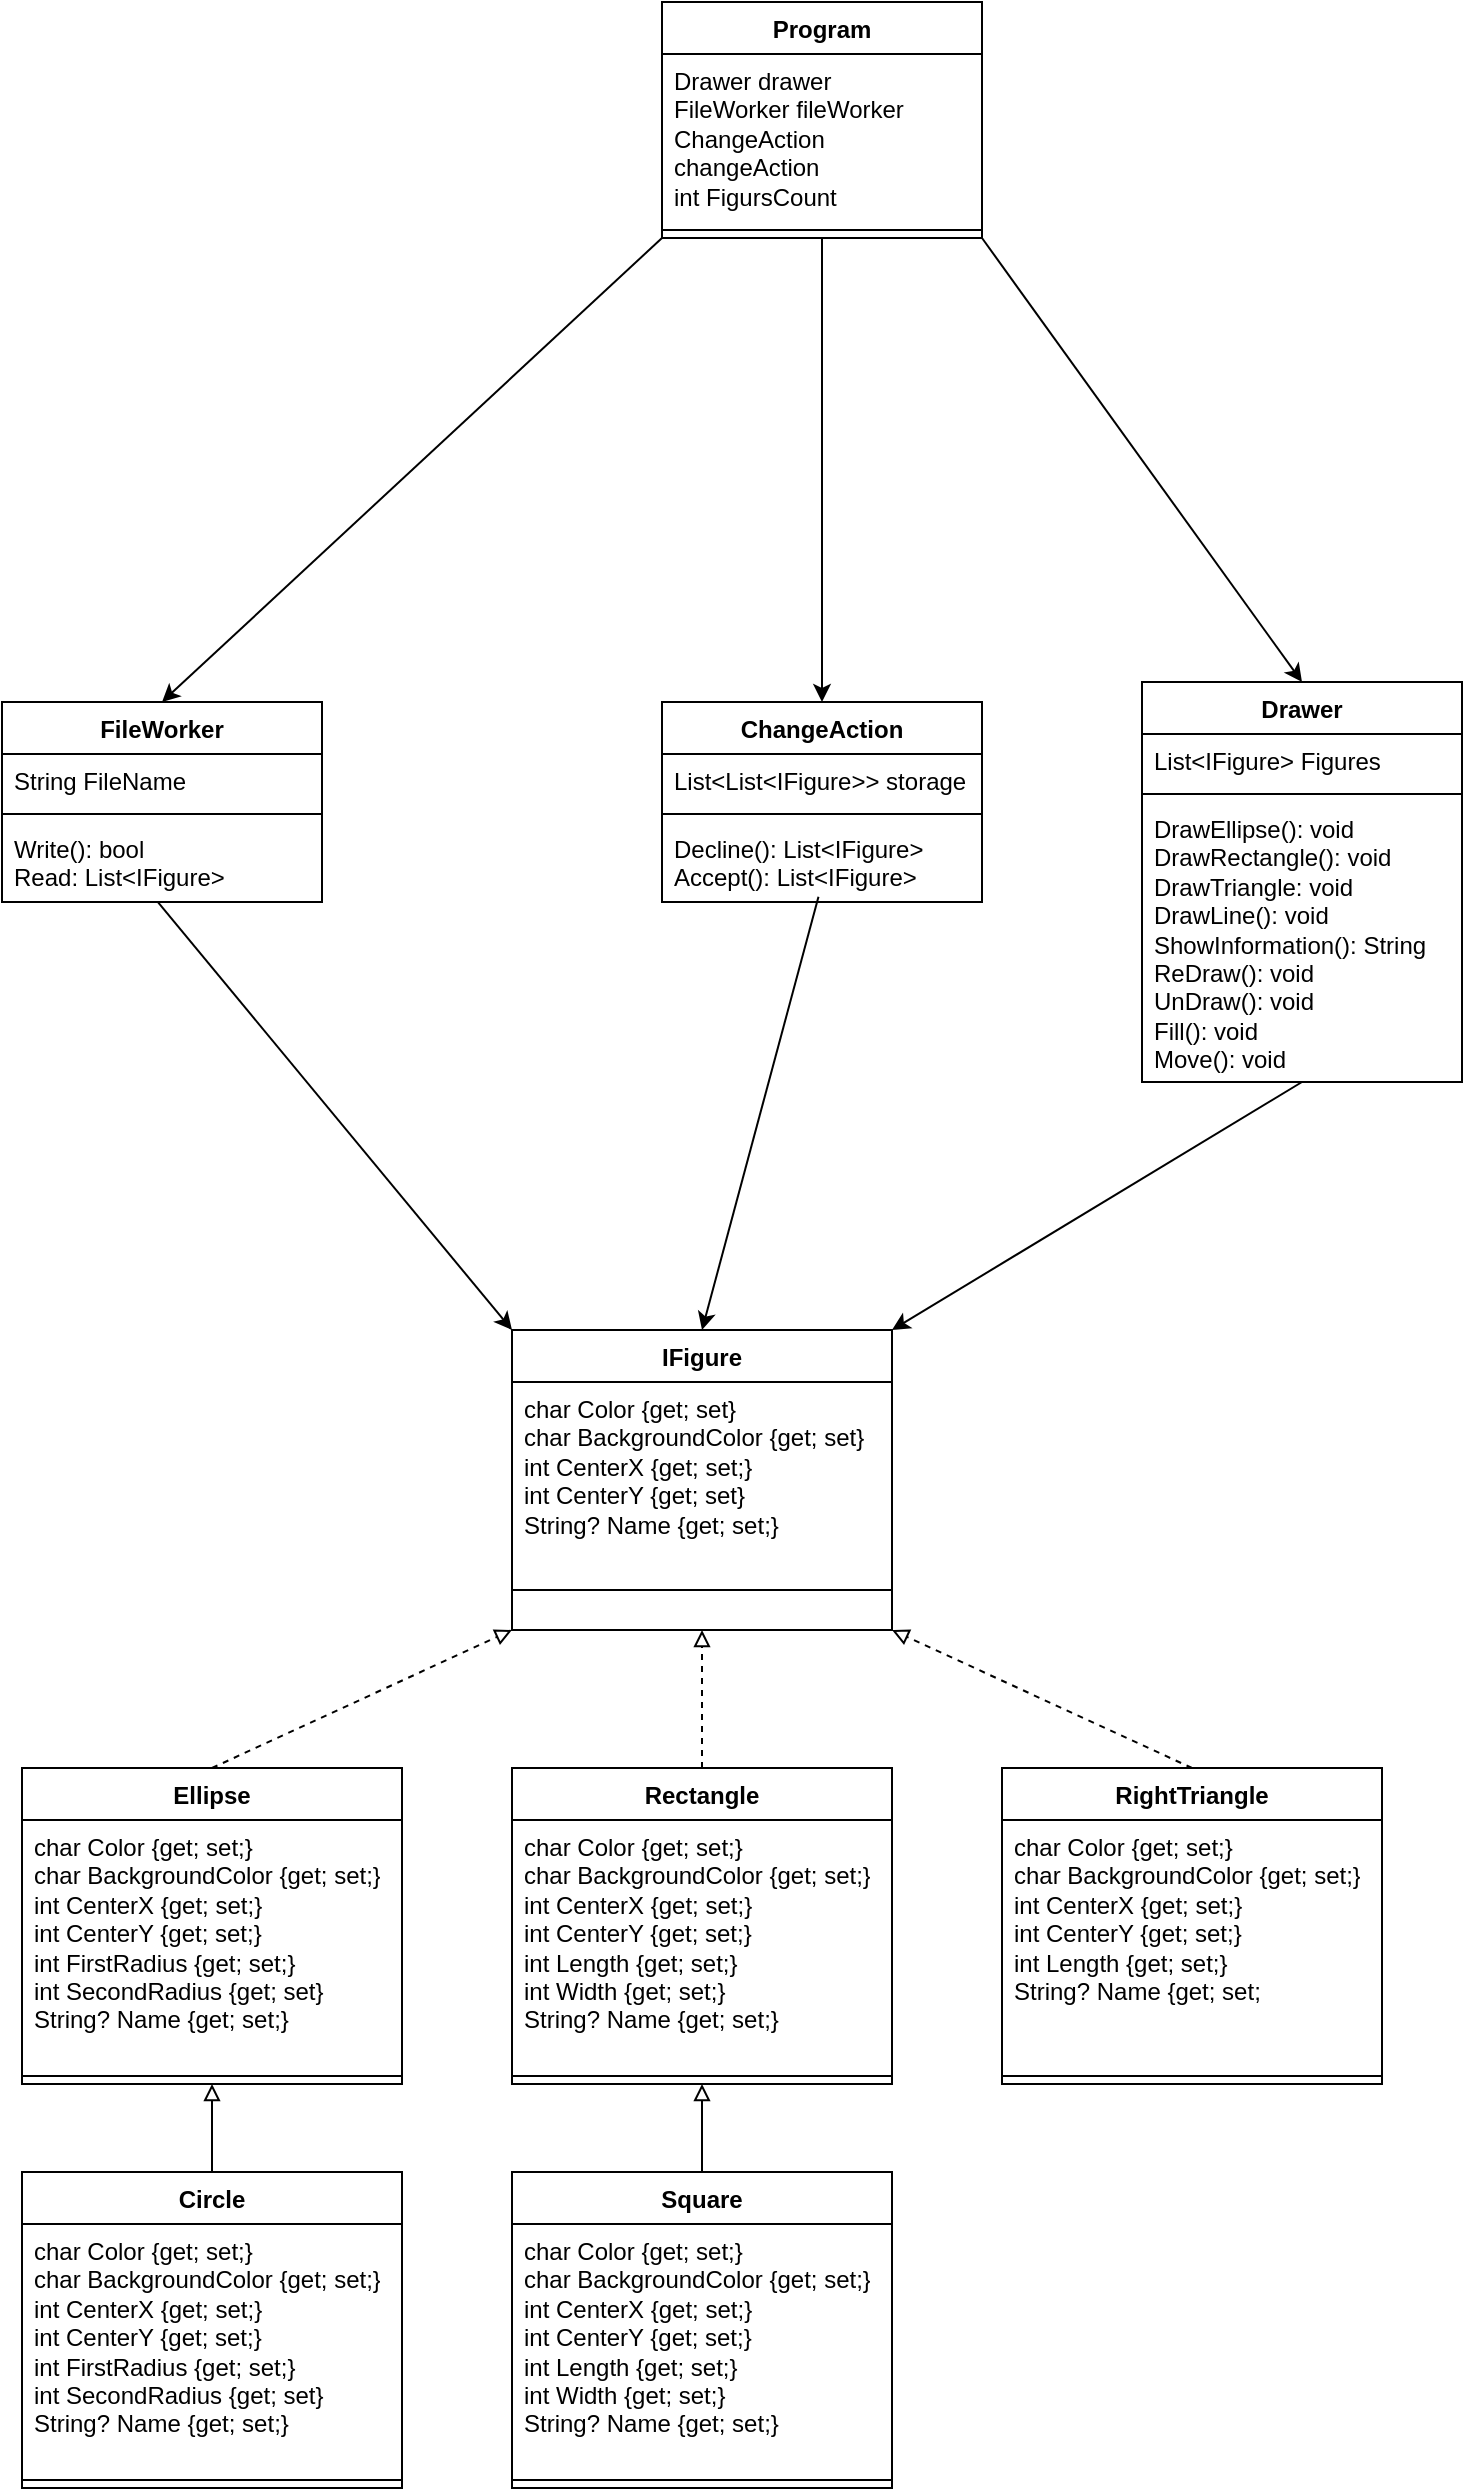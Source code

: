 <mxfile version="26.1.0">
  <diagram id="C5RBs43oDa-KdzZeNtuy" name="Page-1">
    <mxGraphModel dx="1290" dy="1707" grid="1" gridSize="10" guides="1" tooltips="1" connect="1" arrows="1" fold="1" page="1" pageScale="1" pageWidth="827" pageHeight="1169" math="0" shadow="0">
      <root>
        <mxCell id="WIyWlLk6GJQsqaUBKTNV-0" />
        <mxCell id="WIyWlLk6GJQsqaUBKTNV-1" parent="WIyWlLk6GJQsqaUBKTNV-0" />
        <mxCell id="Ytw2WS5rdy1qP2I7gWzr-2" value="IFigure" style="swimlane;fontStyle=1;align=center;verticalAlign=top;childLayout=stackLayout;horizontal=1;startSize=26;horizontalStack=0;resizeParent=1;resizeParentMax=0;resizeLast=0;collapsible=1;marginBottom=0;whiteSpace=wrap;html=1;" vertex="1" parent="WIyWlLk6GJQsqaUBKTNV-1">
          <mxGeometry x="325" y="264" width="190" height="150" as="geometry" />
        </mxCell>
        <mxCell id="Ytw2WS5rdy1qP2I7gWzr-3" value="&lt;div&gt;&lt;div&gt;char Color {get; set}&lt;/div&gt;&lt;div&gt;char BackgroundСolor {get; set}&lt;/div&gt;&lt;/div&gt;&lt;div&gt;int CenterX {get; set;}&lt;/div&gt;&lt;div&gt;int CenterY {get; set}&lt;/div&gt;&lt;div&gt;String? Name {get; set;}&lt;/div&gt;" style="text;strokeColor=none;fillColor=none;align=left;verticalAlign=top;spacingLeft=4;spacingRight=4;overflow=hidden;rotatable=0;points=[[0,0.5],[1,0.5]];portConstraint=eastwest;whiteSpace=wrap;html=1;" vertex="1" parent="Ytw2WS5rdy1qP2I7gWzr-2">
          <mxGeometry y="26" width="190" height="84" as="geometry" />
        </mxCell>
        <mxCell id="Ytw2WS5rdy1qP2I7gWzr-4" value="" style="line;strokeWidth=1;fillColor=none;align=left;verticalAlign=middle;spacingTop=-1;spacingLeft=3;spacingRight=3;rotatable=0;labelPosition=right;points=[];portConstraint=eastwest;strokeColor=inherit;" vertex="1" parent="Ytw2WS5rdy1qP2I7gWzr-2">
          <mxGeometry y="110" width="190" height="40" as="geometry" />
        </mxCell>
        <mxCell id="Ytw2WS5rdy1qP2I7gWzr-17" value="Ellipse" style="swimlane;fontStyle=1;align=center;verticalAlign=top;childLayout=stackLayout;horizontal=1;startSize=26;horizontalStack=0;resizeParent=1;resizeParentMax=0;resizeLast=0;collapsible=1;marginBottom=0;whiteSpace=wrap;html=1;" vertex="1" parent="WIyWlLk6GJQsqaUBKTNV-1">
          <mxGeometry x="80" y="483" width="190" height="158" as="geometry" />
        </mxCell>
        <mxCell id="Ytw2WS5rdy1qP2I7gWzr-18" value="&lt;div&gt;&lt;div&gt;char Color {get; set;}&lt;/div&gt;&lt;div&gt;char BackgroundColor {get; set;}&lt;/div&gt;int CenterX {get; set;}&lt;/div&gt;&lt;div&gt;int CenterY {get; set;}&lt;/div&gt;&lt;div&gt;int FirstRadius {get; set;}&lt;/div&gt;&lt;div&gt;int SecondRadius {get; set}&lt;/div&gt;&lt;div&gt;String? Name {get; set;}&lt;/div&gt;" style="text;strokeColor=none;fillColor=none;align=left;verticalAlign=top;spacingLeft=4;spacingRight=4;overflow=hidden;rotatable=0;points=[[0,0.5],[1,0.5]];portConstraint=eastwest;whiteSpace=wrap;html=1;" vertex="1" parent="Ytw2WS5rdy1qP2I7gWzr-17">
          <mxGeometry y="26" width="190" height="124" as="geometry" />
        </mxCell>
        <mxCell id="Ytw2WS5rdy1qP2I7gWzr-19" value="" style="line;strokeWidth=1;fillColor=none;align=left;verticalAlign=middle;spacingTop=-1;spacingLeft=3;spacingRight=3;rotatable=0;labelPosition=right;points=[];portConstraint=eastwest;strokeColor=inherit;" vertex="1" parent="Ytw2WS5rdy1qP2I7gWzr-17">
          <mxGeometry y="150" width="190" height="8" as="geometry" />
        </mxCell>
        <mxCell id="Ytw2WS5rdy1qP2I7gWzr-21" value="Rectangle" style="swimlane;fontStyle=1;align=center;verticalAlign=top;childLayout=stackLayout;horizontal=1;startSize=26;horizontalStack=0;resizeParent=1;resizeParentMax=0;resizeLast=0;collapsible=1;marginBottom=0;whiteSpace=wrap;html=1;" vertex="1" parent="WIyWlLk6GJQsqaUBKTNV-1">
          <mxGeometry x="325" y="483" width="190" height="158" as="geometry" />
        </mxCell>
        <mxCell id="Ytw2WS5rdy1qP2I7gWzr-22" value="&lt;div&gt;&lt;div&gt;char Color {get; set;}&lt;/div&gt;&lt;div&gt;char BackgroundColor {get; set;}&lt;/div&gt;&lt;/div&gt;&lt;div&gt;int CenterX {get; set;}&lt;/div&gt;&lt;div&gt;int CenterY {get; set;}&lt;/div&gt;&lt;div&gt;int Length {get; set;}&lt;/div&gt;&lt;div&gt;int Width {get; set;} &lt;br&gt;&lt;/div&gt;&lt;div&gt;String? Name {get; set;}&lt;/div&gt;" style="text;strokeColor=none;fillColor=none;align=left;verticalAlign=top;spacingLeft=4;spacingRight=4;overflow=hidden;rotatable=0;points=[[0,0.5],[1,0.5]];portConstraint=eastwest;whiteSpace=wrap;html=1;" vertex="1" parent="Ytw2WS5rdy1qP2I7gWzr-21">
          <mxGeometry y="26" width="190" height="124" as="geometry" />
        </mxCell>
        <mxCell id="Ytw2WS5rdy1qP2I7gWzr-23" value="" style="line;strokeWidth=1;fillColor=none;align=left;verticalAlign=middle;spacingTop=-1;spacingLeft=3;spacingRight=3;rotatable=0;labelPosition=right;points=[];portConstraint=eastwest;strokeColor=inherit;" vertex="1" parent="Ytw2WS5rdy1qP2I7gWzr-21">
          <mxGeometry y="150" width="190" height="8" as="geometry" />
        </mxCell>
        <mxCell id="Ytw2WS5rdy1qP2I7gWzr-25" value="RightTriangle" style="swimlane;fontStyle=1;align=center;verticalAlign=top;childLayout=stackLayout;horizontal=1;startSize=26;horizontalStack=0;resizeParent=1;resizeParentMax=0;resizeLast=0;collapsible=1;marginBottom=0;whiteSpace=wrap;html=1;" vertex="1" parent="WIyWlLk6GJQsqaUBKTNV-1">
          <mxGeometry x="570" y="483" width="190" height="158" as="geometry" />
        </mxCell>
        <mxCell id="Ytw2WS5rdy1qP2I7gWzr-26" value="&lt;div&gt;&lt;div&gt;char Color {get; set;}&lt;/div&gt;&lt;div&gt;char BackgroundColor {get; set;}&lt;/div&gt;int CenterX {get; set;}&lt;/div&gt;&lt;div&gt;int CenterY {get; set;}&lt;/div&gt;&lt;div&gt;int Length {get; set;}&lt;/div&gt;&lt;div&gt;String? Name {get; set;&lt;/div&gt;" style="text;strokeColor=none;fillColor=none;align=left;verticalAlign=top;spacingLeft=4;spacingRight=4;overflow=hidden;rotatable=0;points=[[0,0.5],[1,0.5]];portConstraint=eastwest;whiteSpace=wrap;html=1;" vertex="1" parent="Ytw2WS5rdy1qP2I7gWzr-25">
          <mxGeometry y="26" width="190" height="124" as="geometry" />
        </mxCell>
        <mxCell id="Ytw2WS5rdy1qP2I7gWzr-27" value="" style="line;strokeWidth=1;fillColor=none;align=left;verticalAlign=middle;spacingTop=-1;spacingLeft=3;spacingRight=3;rotatable=0;labelPosition=right;points=[];portConstraint=eastwest;strokeColor=inherit;" vertex="1" parent="Ytw2WS5rdy1qP2I7gWzr-25">
          <mxGeometry y="150" width="190" height="8" as="geometry" />
        </mxCell>
        <mxCell id="Ytw2WS5rdy1qP2I7gWzr-35" style="edgeStyle=orthogonalEdgeStyle;rounded=0;orthogonalLoop=1;jettySize=auto;html=1;exitX=0.5;exitY=0;exitDx=0;exitDy=0;entryX=0.5;entryY=1;entryDx=0;entryDy=0;endArrow=block;endFill=0;" edge="1" parent="WIyWlLk6GJQsqaUBKTNV-1" source="Ytw2WS5rdy1qP2I7gWzr-28" target="Ytw2WS5rdy1qP2I7gWzr-17">
          <mxGeometry relative="1" as="geometry" />
        </mxCell>
        <mxCell id="Ytw2WS5rdy1qP2I7gWzr-28" value="Circle" style="swimlane;fontStyle=1;align=center;verticalAlign=top;childLayout=stackLayout;horizontal=1;startSize=26;horizontalStack=0;resizeParent=1;resizeParentMax=0;resizeLast=0;collapsible=1;marginBottom=0;whiteSpace=wrap;html=1;" vertex="1" parent="WIyWlLk6GJQsqaUBKTNV-1">
          <mxGeometry x="80" y="685" width="190" height="158" as="geometry" />
        </mxCell>
        <mxCell id="Ytw2WS5rdy1qP2I7gWzr-29" value="&lt;div&gt;&lt;div&gt;char Color {get; set;}&lt;/div&gt;&lt;div&gt;char BackgroundColor {get; set;}&lt;/div&gt;int CenterX {get; set;}&lt;/div&gt;&lt;div&gt;int CenterY {get; set;}&lt;/div&gt;&lt;div&gt;int FirstRadius {get; set;}&lt;/div&gt;&lt;div&gt;int SecondRadius {get; set}&lt;/div&gt;&lt;div&gt;String? Name {get; set;}&lt;/div&gt;" style="text;strokeColor=none;fillColor=none;align=left;verticalAlign=top;spacingLeft=4;spacingRight=4;overflow=hidden;rotatable=0;points=[[0,0.5],[1,0.5]];portConstraint=eastwest;whiteSpace=wrap;html=1;" vertex="1" parent="Ytw2WS5rdy1qP2I7gWzr-28">
          <mxGeometry y="26" width="190" height="124" as="geometry" />
        </mxCell>
        <mxCell id="Ytw2WS5rdy1qP2I7gWzr-30" value="" style="line;strokeWidth=1;fillColor=none;align=left;verticalAlign=middle;spacingTop=-1;spacingLeft=3;spacingRight=3;rotatable=0;labelPosition=right;points=[];portConstraint=eastwest;strokeColor=inherit;" vertex="1" parent="Ytw2WS5rdy1qP2I7gWzr-28">
          <mxGeometry y="150" width="190" height="8" as="geometry" />
        </mxCell>
        <mxCell id="Ytw2WS5rdy1qP2I7gWzr-36" style="edgeStyle=orthogonalEdgeStyle;rounded=0;orthogonalLoop=1;jettySize=auto;html=1;exitX=0.5;exitY=0;exitDx=0;exitDy=0;entryX=0.5;entryY=1;entryDx=0;entryDy=0;endArrow=block;endFill=0;" edge="1" parent="WIyWlLk6GJQsqaUBKTNV-1" source="Ytw2WS5rdy1qP2I7gWzr-32" target="Ytw2WS5rdy1qP2I7gWzr-21">
          <mxGeometry relative="1" as="geometry" />
        </mxCell>
        <mxCell id="Ytw2WS5rdy1qP2I7gWzr-32" value="Square" style="swimlane;fontStyle=1;align=center;verticalAlign=top;childLayout=stackLayout;horizontal=1;startSize=26;horizontalStack=0;resizeParent=1;resizeParentMax=0;resizeLast=0;collapsible=1;marginBottom=0;whiteSpace=wrap;html=1;" vertex="1" parent="WIyWlLk6GJQsqaUBKTNV-1">
          <mxGeometry x="325" y="685" width="190" height="158" as="geometry" />
        </mxCell>
        <mxCell id="Ytw2WS5rdy1qP2I7gWzr-33" value="&lt;div&gt;&lt;div&gt;char Color {get; set;}&lt;/div&gt;&lt;div&gt;char BackgroundColor {get; set;}&lt;/div&gt;&lt;/div&gt;&lt;div&gt;int CenterX {get; set;}&lt;/div&gt;&lt;div&gt;int CenterY {get; set;}&lt;/div&gt;&lt;div&gt;int Length {get; set;}&lt;/div&gt;&lt;div&gt;int Width {get; set;} &lt;br&gt;&lt;/div&gt;&lt;div&gt;String? Name {get; set;}&lt;/div&gt;" style="text;strokeColor=none;fillColor=none;align=left;verticalAlign=top;spacingLeft=4;spacingRight=4;overflow=hidden;rotatable=0;points=[[0,0.5],[1,0.5]];portConstraint=eastwest;whiteSpace=wrap;html=1;" vertex="1" parent="Ytw2WS5rdy1qP2I7gWzr-32">
          <mxGeometry y="26" width="190" height="124" as="geometry" />
        </mxCell>
        <mxCell id="Ytw2WS5rdy1qP2I7gWzr-34" value="" style="line;strokeWidth=1;fillColor=none;align=left;verticalAlign=middle;spacingTop=-1;spacingLeft=3;spacingRight=3;rotatable=0;labelPosition=right;points=[];portConstraint=eastwest;strokeColor=inherit;" vertex="1" parent="Ytw2WS5rdy1qP2I7gWzr-32">
          <mxGeometry y="150" width="190" height="8" as="geometry" />
        </mxCell>
        <mxCell id="Ytw2WS5rdy1qP2I7gWzr-41" value="" style="endArrow=block;html=1;rounded=0;dashed=1;endFill=0;entryX=0;entryY=1;entryDx=0;entryDy=0;exitX=0.5;exitY=0;exitDx=0;exitDy=0;" edge="1" parent="WIyWlLk6GJQsqaUBKTNV-1" source="Ytw2WS5rdy1qP2I7gWzr-17" target="Ytw2WS5rdy1qP2I7gWzr-2">
          <mxGeometry width="50" height="50" relative="1" as="geometry">
            <mxPoint x="90" y="390" as="sourcePoint" />
            <mxPoint x="140" y="340" as="targetPoint" />
          </mxGeometry>
        </mxCell>
        <mxCell id="Ytw2WS5rdy1qP2I7gWzr-42" value="" style="endArrow=block;html=1;rounded=0;dashed=1;endFill=0;entryX=1;entryY=1;entryDx=0;entryDy=0;exitX=0.5;exitY=0;exitDx=0;exitDy=0;" edge="1" parent="WIyWlLk6GJQsqaUBKTNV-1" source="Ytw2WS5rdy1qP2I7gWzr-25" target="Ytw2WS5rdy1qP2I7gWzr-2">
          <mxGeometry width="50" height="50" relative="1" as="geometry">
            <mxPoint x="100" y="400" as="sourcePoint" />
            <mxPoint x="150" y="350" as="targetPoint" />
          </mxGeometry>
        </mxCell>
        <mxCell id="Ytw2WS5rdy1qP2I7gWzr-43" value="" style="endArrow=block;html=1;rounded=0;dashed=1;endFill=0;entryX=0.5;entryY=1;entryDx=0;entryDy=0;exitX=0.5;exitY=0;exitDx=0;exitDy=0;" edge="1" parent="WIyWlLk6GJQsqaUBKTNV-1" source="Ytw2WS5rdy1qP2I7gWzr-21" target="Ytw2WS5rdy1qP2I7gWzr-2">
          <mxGeometry width="50" height="50" relative="1" as="geometry">
            <mxPoint x="110" y="410" as="sourcePoint" />
            <mxPoint x="160" y="360" as="targetPoint" />
          </mxGeometry>
        </mxCell>
        <mxCell id="Ytw2WS5rdy1qP2I7gWzr-44" value="Drawer" style="swimlane;fontStyle=1;align=center;verticalAlign=top;childLayout=stackLayout;horizontal=1;startSize=26;horizontalStack=0;resizeParent=1;resizeParentMax=0;resizeLast=0;collapsible=1;marginBottom=0;whiteSpace=wrap;html=1;" vertex="1" parent="WIyWlLk6GJQsqaUBKTNV-1">
          <mxGeometry x="640" y="-60" width="160" height="200" as="geometry" />
        </mxCell>
        <mxCell id="Ytw2WS5rdy1qP2I7gWzr-45" value="List&amp;lt;IFigure&amp;gt; Figures" style="text;strokeColor=none;fillColor=none;align=left;verticalAlign=top;spacingLeft=4;spacingRight=4;overflow=hidden;rotatable=0;points=[[0,0.5],[1,0.5]];portConstraint=eastwest;whiteSpace=wrap;html=1;" vertex="1" parent="Ytw2WS5rdy1qP2I7gWzr-44">
          <mxGeometry y="26" width="160" height="26" as="geometry" />
        </mxCell>
        <mxCell id="Ytw2WS5rdy1qP2I7gWzr-46" value="" style="line;strokeWidth=1;fillColor=none;align=left;verticalAlign=middle;spacingTop=-1;spacingLeft=3;spacingRight=3;rotatable=0;labelPosition=right;points=[];portConstraint=eastwest;strokeColor=inherit;" vertex="1" parent="Ytw2WS5rdy1qP2I7gWzr-44">
          <mxGeometry y="52" width="160" height="8" as="geometry" />
        </mxCell>
        <mxCell id="Ytw2WS5rdy1qP2I7gWzr-47" value="&lt;div&gt;DrawEllipse(): void&lt;/div&gt;&lt;div&gt;DrawRectangle(): void&lt;/div&gt;&lt;div&gt;DrawTriangle: void&lt;/div&gt;&lt;div&gt;DrawLine(): void&lt;/div&gt;&lt;div&gt;ShowInformation(): String&lt;/div&gt;&lt;div&gt;ReDraw(): void&lt;/div&gt;&lt;div&gt;UnDraw(): void&lt;/div&gt;&lt;div&gt;Fill(): void&lt;/div&gt;&lt;div&gt;Move(): void&lt;/div&gt;" style="text;strokeColor=none;fillColor=none;align=left;verticalAlign=top;spacingLeft=4;spacingRight=4;overflow=hidden;rotatable=0;points=[[0,0.5],[1,0.5]];portConstraint=eastwest;whiteSpace=wrap;html=1;" vertex="1" parent="Ytw2WS5rdy1qP2I7gWzr-44">
          <mxGeometry y="60" width="160" height="140" as="geometry" />
        </mxCell>
        <mxCell id="Ytw2WS5rdy1qP2I7gWzr-48" value="FileWorker" style="swimlane;fontStyle=1;align=center;verticalAlign=top;childLayout=stackLayout;horizontal=1;startSize=26;horizontalStack=0;resizeParent=1;resizeParentMax=0;resizeLast=0;collapsible=1;marginBottom=0;whiteSpace=wrap;html=1;" vertex="1" parent="WIyWlLk6GJQsqaUBKTNV-1">
          <mxGeometry x="70" y="-50" width="160" height="100" as="geometry" />
        </mxCell>
        <mxCell id="Ytw2WS5rdy1qP2I7gWzr-49" value="String FileName" style="text;strokeColor=none;fillColor=none;align=left;verticalAlign=top;spacingLeft=4;spacingRight=4;overflow=hidden;rotatable=0;points=[[0,0.5],[1,0.5]];portConstraint=eastwest;whiteSpace=wrap;html=1;" vertex="1" parent="Ytw2WS5rdy1qP2I7gWzr-48">
          <mxGeometry y="26" width="160" height="26" as="geometry" />
        </mxCell>
        <mxCell id="Ytw2WS5rdy1qP2I7gWzr-50" value="" style="line;strokeWidth=1;fillColor=none;align=left;verticalAlign=middle;spacingTop=-1;spacingLeft=3;spacingRight=3;rotatable=0;labelPosition=right;points=[];portConstraint=eastwest;strokeColor=inherit;" vertex="1" parent="Ytw2WS5rdy1qP2I7gWzr-48">
          <mxGeometry y="52" width="160" height="8" as="geometry" />
        </mxCell>
        <mxCell id="Ytw2WS5rdy1qP2I7gWzr-51" value="&lt;div&gt;Write(): bool&lt;/div&gt;&lt;div&gt;Read: List&amp;lt;IFigure&amp;gt;&lt;/div&gt;" style="text;strokeColor=none;fillColor=none;align=left;verticalAlign=top;spacingLeft=4;spacingRight=4;overflow=hidden;rotatable=0;points=[[0,0.5],[1,0.5]];portConstraint=eastwest;whiteSpace=wrap;html=1;" vertex="1" parent="Ytw2WS5rdy1qP2I7gWzr-48">
          <mxGeometry y="60" width="160" height="40" as="geometry" />
        </mxCell>
        <mxCell id="Ytw2WS5rdy1qP2I7gWzr-52" value="ChangeAction" style="swimlane;fontStyle=1;align=center;verticalAlign=top;childLayout=stackLayout;horizontal=1;startSize=26;horizontalStack=0;resizeParent=1;resizeParentMax=0;resizeLast=0;collapsible=1;marginBottom=0;whiteSpace=wrap;html=1;" vertex="1" parent="WIyWlLk6GJQsqaUBKTNV-1">
          <mxGeometry x="400" y="-50" width="160" height="100" as="geometry" />
        </mxCell>
        <mxCell id="Ytw2WS5rdy1qP2I7gWzr-53" value="List&amp;lt;List&amp;lt;IFigure&amp;gt;&amp;gt; storage" style="text;strokeColor=none;fillColor=none;align=left;verticalAlign=top;spacingLeft=4;spacingRight=4;overflow=hidden;rotatable=0;points=[[0,0.5],[1,0.5]];portConstraint=eastwest;whiteSpace=wrap;html=1;" vertex="1" parent="Ytw2WS5rdy1qP2I7gWzr-52">
          <mxGeometry y="26" width="160" height="26" as="geometry" />
        </mxCell>
        <mxCell id="Ytw2WS5rdy1qP2I7gWzr-54" value="" style="line;strokeWidth=1;fillColor=none;align=left;verticalAlign=middle;spacingTop=-1;spacingLeft=3;spacingRight=3;rotatable=0;labelPosition=right;points=[];portConstraint=eastwest;strokeColor=inherit;" vertex="1" parent="Ytw2WS5rdy1qP2I7gWzr-52">
          <mxGeometry y="52" width="160" height="8" as="geometry" />
        </mxCell>
        <mxCell id="Ytw2WS5rdy1qP2I7gWzr-55" value="&lt;div&gt;Decline(): List&amp;lt;IFigure&amp;gt;&lt;/div&gt;&lt;div&gt;Accept(): List&amp;lt;IFigure&amp;gt;&lt;/div&gt;" style="text;strokeColor=none;fillColor=none;align=left;verticalAlign=top;spacingLeft=4;spacingRight=4;overflow=hidden;rotatable=0;points=[[0,0.5],[1,0.5]];portConstraint=eastwest;whiteSpace=wrap;html=1;" vertex="1" parent="Ytw2WS5rdy1qP2I7gWzr-52">
          <mxGeometry y="60" width="160" height="40" as="geometry" />
        </mxCell>
        <mxCell id="Ytw2WS5rdy1qP2I7gWzr-56" value="Program" style="swimlane;fontStyle=1;align=center;verticalAlign=top;childLayout=stackLayout;horizontal=1;startSize=26;horizontalStack=0;resizeParent=1;resizeParentMax=0;resizeLast=0;collapsible=1;marginBottom=0;whiteSpace=wrap;html=1;" vertex="1" parent="WIyWlLk6GJQsqaUBKTNV-1">
          <mxGeometry x="400" y="-400" width="160" height="118" as="geometry" />
        </mxCell>
        <mxCell id="Ytw2WS5rdy1qP2I7gWzr-57" value="&lt;div&gt;Drawer drawer&lt;/div&gt;&lt;div&gt;FileWorker fileWorker&lt;/div&gt;&lt;div&gt;ChangeAction changeAction&lt;/div&gt;&lt;div&gt;int FigursCount&lt;/div&gt;" style="text;strokeColor=none;fillColor=none;align=left;verticalAlign=top;spacingLeft=4;spacingRight=4;overflow=hidden;rotatable=0;points=[[0,0.5],[1,0.5]];portConstraint=eastwest;whiteSpace=wrap;html=1;" vertex="1" parent="Ytw2WS5rdy1qP2I7gWzr-56">
          <mxGeometry y="26" width="160" height="84" as="geometry" />
        </mxCell>
        <mxCell id="Ytw2WS5rdy1qP2I7gWzr-58" value="" style="line;strokeWidth=1;fillColor=none;align=left;verticalAlign=middle;spacingTop=-1;spacingLeft=3;spacingRight=3;rotatable=0;labelPosition=right;points=[];portConstraint=eastwest;strokeColor=inherit;" vertex="1" parent="Ytw2WS5rdy1qP2I7gWzr-56">
          <mxGeometry y="110" width="160" height="8" as="geometry" />
        </mxCell>
        <mxCell id="Ytw2WS5rdy1qP2I7gWzr-60" value="" style="endArrow=classic;html=1;rounded=0;exitX=0.486;exitY=0.995;exitDx=0;exitDy=0;exitPerimeter=0;entryX=0;entryY=0;entryDx=0;entryDy=0;" edge="1" parent="WIyWlLk6GJQsqaUBKTNV-1" source="Ytw2WS5rdy1qP2I7gWzr-51" target="Ytw2WS5rdy1qP2I7gWzr-2">
          <mxGeometry width="50" height="50" relative="1" as="geometry">
            <mxPoint x="210" y="210" as="sourcePoint" />
            <mxPoint x="260" y="160" as="targetPoint" />
          </mxGeometry>
        </mxCell>
        <mxCell id="Ytw2WS5rdy1qP2I7gWzr-61" value="" style="endArrow=classic;html=1;rounded=0;exitX=0.489;exitY=0.935;exitDx=0;exitDy=0;exitPerimeter=0;entryX=0.5;entryY=0;entryDx=0;entryDy=0;" edge="1" parent="WIyWlLk6GJQsqaUBKTNV-1" source="Ytw2WS5rdy1qP2I7gWzr-55" target="Ytw2WS5rdy1qP2I7gWzr-2">
          <mxGeometry width="50" height="50" relative="1" as="geometry">
            <mxPoint x="414" y="90" as="sourcePoint" />
            <mxPoint x="591" y="304" as="targetPoint" />
          </mxGeometry>
        </mxCell>
        <mxCell id="Ytw2WS5rdy1qP2I7gWzr-62" value="" style="endArrow=classic;html=1;rounded=0;exitX=0.5;exitY=1;exitDx=0;exitDy=0;entryX=1;entryY=0;entryDx=0;entryDy=0;" edge="1" parent="WIyWlLk6GJQsqaUBKTNV-1" source="Ytw2WS5rdy1qP2I7gWzr-44" target="Ytw2WS5rdy1qP2I7gWzr-2">
          <mxGeometry width="50" height="50" relative="1" as="geometry">
            <mxPoint x="631.5" y="120" as="sourcePoint" />
            <mxPoint x="808.5" y="334" as="targetPoint" />
          </mxGeometry>
        </mxCell>
        <mxCell id="Ytw2WS5rdy1qP2I7gWzr-63" value="" style="endArrow=classic;html=1;rounded=0;exitX=0;exitY=1;exitDx=0;exitDy=0;entryX=0.5;entryY=0;entryDx=0;entryDy=0;" edge="1" parent="WIyWlLk6GJQsqaUBKTNV-1" source="Ytw2WS5rdy1qP2I7gWzr-56" target="Ytw2WS5rdy1qP2I7gWzr-48">
          <mxGeometry width="50" height="50" relative="1" as="geometry">
            <mxPoint x="325" y="-264" as="sourcePoint" />
            <mxPoint x="502" y="-50" as="targetPoint" />
          </mxGeometry>
        </mxCell>
        <mxCell id="Ytw2WS5rdy1qP2I7gWzr-64" value="" style="endArrow=classic;html=1;rounded=0;exitX=1;exitY=1;exitDx=0;exitDy=0;entryX=0.5;entryY=0;entryDx=0;entryDy=0;" edge="1" parent="WIyWlLk6GJQsqaUBKTNV-1" source="Ytw2WS5rdy1qP2I7gWzr-56" target="Ytw2WS5rdy1qP2I7gWzr-44">
          <mxGeometry width="50" height="50" relative="1" as="geometry">
            <mxPoint x="410" y="-272" as="sourcePoint" />
            <mxPoint x="160" y="-40" as="targetPoint" />
          </mxGeometry>
        </mxCell>
        <mxCell id="Ytw2WS5rdy1qP2I7gWzr-65" value="" style="endArrow=classic;html=1;rounded=0;exitX=0.5;exitY=1;exitDx=0;exitDy=0;entryX=0.5;entryY=0;entryDx=0;entryDy=0;" edge="1" parent="WIyWlLk6GJQsqaUBKTNV-1" source="Ytw2WS5rdy1qP2I7gWzr-56" target="Ytw2WS5rdy1qP2I7gWzr-52">
          <mxGeometry width="50" height="50" relative="1" as="geometry">
            <mxPoint x="420" y="-262" as="sourcePoint" />
            <mxPoint x="170" y="-30" as="targetPoint" />
          </mxGeometry>
        </mxCell>
      </root>
    </mxGraphModel>
  </diagram>
</mxfile>
